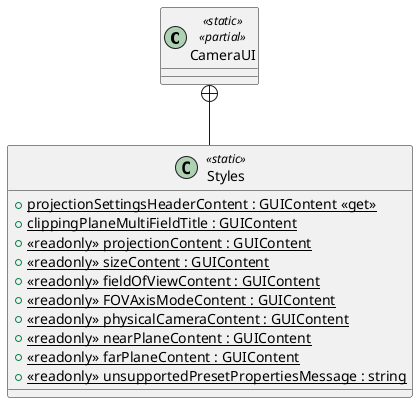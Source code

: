 @startuml
class CameraUI <<static>> <<partial>> {
}
class Styles <<static>> {
    + {static} projectionSettingsHeaderContent : GUIContent <<get>>
    + {static} clippingPlaneMultiFieldTitle : GUIContent
    + {static} <<readonly>> projectionContent : GUIContent
    + {static} <<readonly>> sizeContent : GUIContent
    + {static} <<readonly>> fieldOfViewContent : GUIContent
    + {static} <<readonly>> FOVAxisModeContent : GUIContent
    + {static} <<readonly>> physicalCameraContent : GUIContent
    + {static} <<readonly>> nearPlaneContent : GUIContent
    + {static} <<readonly>> farPlaneContent : GUIContent
    + {static} <<readonly>> unsupportedPresetPropertiesMessage : string
}
CameraUI +-- Styles
@enduml

